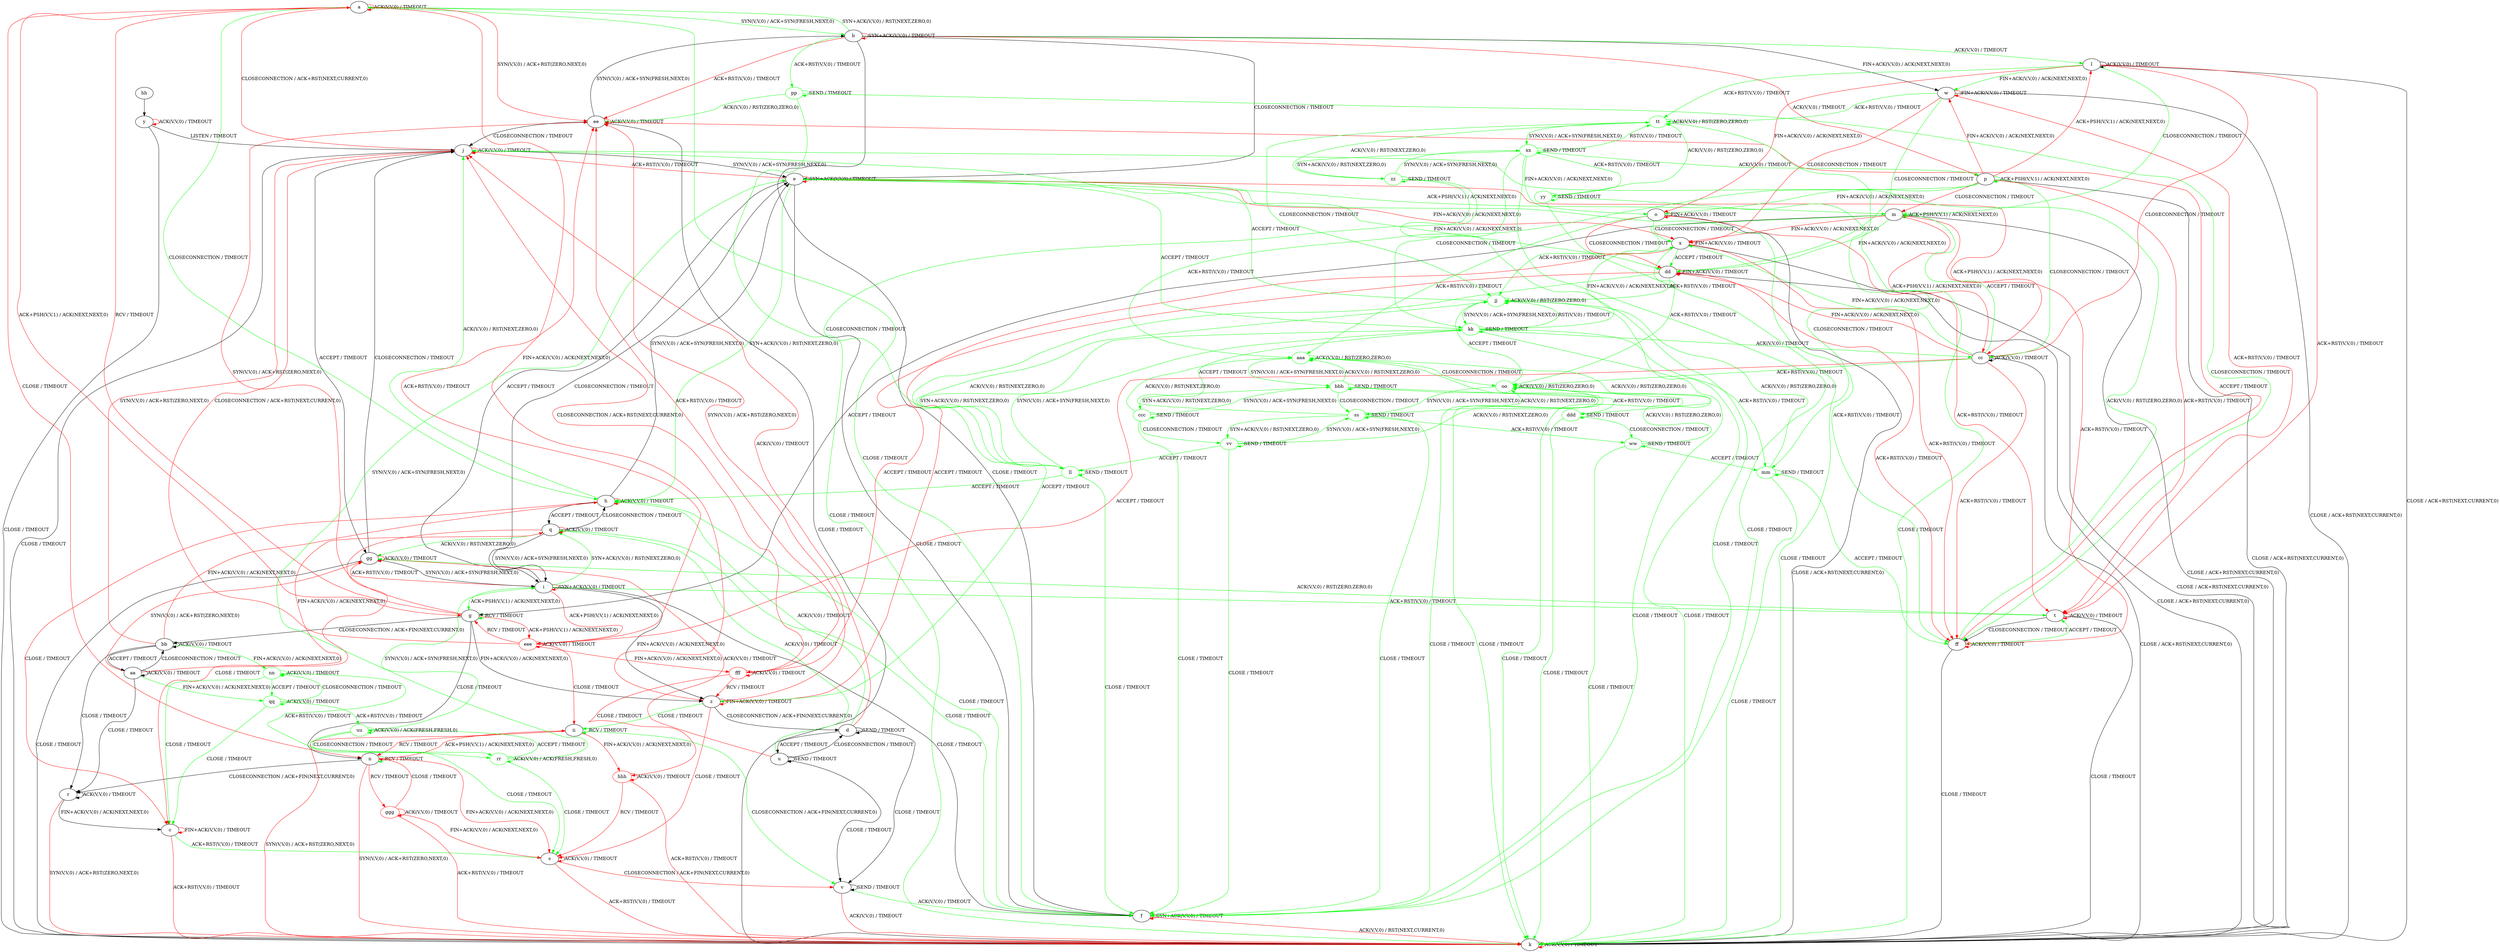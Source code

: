 digraph "" {
	graph ["Incoming time"=64.9561915397644,
		"Outgoing time"=101.97922253608704,
		Output="{'States': 60, 'Transitions': 945, 'Filename': '../results/tcp/TCP_Windows8_Server-TCP_FreeBSD_Server-cvc4-4.dot'}",
		Reference="{'States': 39, 'Transitions': 495, 'Filename': '../subjects/tcp/TCP_Windows8_Server.dot'}",
		Solver=cvc4,
		Updated="{'States': 56, 'Transitions': 716, 'Filename': '../subjects/tcp/TCP_FreeBSD_Server.dot'}",
		"f-measure"=0.4393063583815029,
		precision=0.3715083798882682,
		recall=0.5373737373737374
	];
	a -> a [key=0,
	color=red,
	label="ACK(V,V,0) / TIMEOUT"];
a -> b [key=0,
color=green,
label="SYN(V,V,0) / ACK+SYN(FRESH,NEXT,0)"];
a -> f [key=0,
color=green,
label="CLOSE / TIMEOUT"];
a -> g [key=0,
color=red,
label="ACK+PSH(V,V,1) / ACK(NEXT,NEXT,0)"];
a -> h [key=0,
color=green,
label="CLOSECONNECTION / TIMEOUT"];
a -> j [key=0,
color=red,
label="CLOSECONNECTION / ACK+RST(NEXT,CURRENT,0)"];
a -> n [key=0,
color=red,
label="CLOSE / TIMEOUT"];
a -> z [key=0,
color=red,
label="FIN+ACK(V,V,0) / ACK(NEXT,NEXT,0)"];
a -> ee [key=0,
color=red,
label="SYN(V,V,0) / ACK+RST(ZERO,NEXT,0)"];
b -> a [key=0,
color=green,
label="SYN+ACK(V,V,0) / RST(NEXT,ZERO,0)"];
b -> b [key=0,
color=red,
label="SYN+ACK(V,V,0) / TIMEOUT"];
b -> e [key=0,
label="CLOSECONNECTION / TIMEOUT"];
b -> f [key=0,
label="CLOSE / TIMEOUT"];
b -> l [key=0,
color=green,
label="ACK(V,V,0) / TIMEOUT"];
b -> p [key=0,
color=red,
label="ACK(V,V,0) / TIMEOUT"];
b -> w [key=0,
label="FIN+ACK(V,V,0) / ACK(NEXT,NEXT,0)"];
b -> ee [key=0,
color=red,
label="ACK+RST(V,V,0) / TIMEOUT"];
pp [color=green];
b -> pp [key=0,
color=green,
label="ACK+RST(V,V,0) / TIMEOUT"];
c -> c [key=0,
color=red,
label="FIN+ACK(V,V,0) / TIMEOUT"];
c -> k [key=0,
color=red,
label="ACK+RST(V,V,0) / TIMEOUT"];
c -> s [key=0,
color=green,
label="ACK+RST(V,V,0) / TIMEOUT"];
d -> d [key=0,
label="SEND / TIMEOUT"];
d -> h [key=0,
color=green,
label="ACK(V,V,0) / TIMEOUT"];
d -> j [key=0,
color=red,
label="ACK(V,V,0) / TIMEOUT"];
d -> u [key=0,
label="ACCEPT / TIMEOUT"];
d -> v [key=0,
label="CLOSE / TIMEOUT"];
e -> e [key=0,
color=red,
label="SYN+ACK(V,V,0) / TIMEOUT"];
e -> f [key=0,
label="CLOSE / TIMEOUT"];
e -> h [key=0,
color=green,
label="SYN+ACK(V,V,0) / RST(NEXT,ZERO,0)"];
e -> i [key=0,
label="ACCEPT / TIMEOUT"];
e -> j [key=0,
color=red,
label="ACK+RST(V,V,0) / TIMEOUT"];
e -> m [key=0,
color=green,
label="ACK+PSH(V,V,1) / ACK(NEXT,NEXT,0)"];
e -> x [key=0,
color=red,
label="FIN+ACK(V,V,0) / ACK(NEXT,NEXT,0)"];
e -> cc [key=0,
color=red,
label="ACK+PSH(V,V,1) / ACK(NEXT,NEXT,0)"];
e -> dd [key=0,
color=green,
label="FIN+ACK(V,V,0) / ACK(NEXT,NEXT,0)"];
e -> ff [key=0,
color=green,
label="ACK+RST(V,V,0) / TIMEOUT"];
f -> f [key=0,
color=red,
label="SYN+ACK(V,V,0) / TIMEOUT"];
f -> k [key=0,
color=red,
label="ACK(V,V,0) / RST(NEXT,CURRENT,0)"];
g -> a [key=0,
color=red,
label="RCV / TIMEOUT"];
g -> g [key=0,
color=green,
label="RCV / TIMEOUT"];
g -> n [key=0,
label="CLOSE / TIMEOUT"];
g -> z [key=0,
label="FIN+ACK(V,V,0) / ACK(NEXT,NEXT,0)"];
g -> bb [key=0,
label="CLOSECONNECTION / ACK+FIN(NEXT,CURRENT,0)"];
g -> ee [key=0,
color=red,
label="SYN(V,V,0) / ACK+RST(ZERO,NEXT,0)"];
eee [color=red];
g -> eee [key=0,
color=red,
label="ACK+PSH(V,V,1) / ACK(NEXT,NEXT,0)"];
h -> c [key=0,
color=red,
label="CLOSE / TIMEOUT"];
h -> e [key=0,
label="SYN(V,V,0) / ACK+SYN(FRESH,NEXT,0)"];
h -> f [key=0,
color=green,
label="CLOSE / TIMEOUT"];
h -> h [key=0,
color=red,
label="ACK(V,V,0) / TIMEOUT"];
h -> j [key=0,
color=green,
label="ACK(V,V,0) / RST(NEXT,ZERO,0)"];
h -> q [key=0,
label="ACCEPT / TIMEOUT"];
i -> e [key=0,
label="CLOSECONNECTION / TIMEOUT"];
i -> f [key=0,
label="CLOSE / TIMEOUT"];
i -> g [key=0,
color=green,
label="ACK+PSH(V,V,1) / ACK(NEXT,NEXT,0)"];
i -> i [key=0,
color=red,
label="SYN+ACK(V,V,0) / TIMEOUT"];
i -> q [key=0,
color=green,
label="SYN+ACK(V,V,0) / RST(NEXT,ZERO,0)"];
i -> t [key=0,
color=green,
label="ACK+RST(V,V,0) / TIMEOUT"];
i -> z [key=0,
label="FIN+ACK(V,V,0) / ACK(NEXT,NEXT,0)"];
i -> gg [key=0,
color=red,
label="ACK+RST(V,V,0) / TIMEOUT"];
i -> eee [key=0,
color=red,
label="ACK+PSH(V,V,1) / ACK(NEXT,NEXT,0)"];
j -> e [key=0,
label="SYN(V,V,0) / ACK+SYN(FRESH,NEXT,0)"];
j -> j [key=0,
color=red,
label="ACK(V,V,0) / TIMEOUT"];
j -> k [key=0,
label="CLOSE / TIMEOUT"];
j -> gg [key=0,
label="ACCEPT / TIMEOUT"];
k -> k [key=0,
color=red,
label="ACK(V,V,0) / TIMEOUT"];
l -> k [key=0,
label="CLOSE / ACK+RST(NEXT,CURRENT,0)"];
l -> l [key=0,
label="ACK(V,V,0) / TIMEOUT"];
l -> m [key=0,
color=green,
label="CLOSECONNECTION / TIMEOUT"];
l -> o [key=0,
color=red,
label="FIN+ACK(V,V,0) / ACK(NEXT,NEXT,0)"];
l -> t [key=0,
color=red,
label="ACK+RST(V,V,0) / TIMEOUT"];
l -> w [key=0,
color=green,
label="FIN+ACK(V,V,0) / ACK(NEXT,NEXT,0)"];
l -> cc [key=0,
color=red,
label="CLOSECONNECTION / TIMEOUT"];
tt [color=green];
l -> tt [key=0,
color=green,
label="ACK+RST(V,V,0) / TIMEOUT"];
m -> g [key=0,
label="ACCEPT / TIMEOUT"];
m -> k [key=0,
label="CLOSE / ACK+RST(NEXT,CURRENT,0)"];
m -> m [key=0,
color=green,
label="ACK+PSH(V,V,1) / ACK(NEXT,NEXT,0)"];
m -> x [key=0,
color=red,
label="FIN+ACK(V,V,0) / ACK(NEXT,NEXT,0)"];
m -> cc [key=0,
color=red,
label="ACK+PSH(V,V,1) / ACK(NEXT,NEXT,0)"];
m -> dd [key=0,
color=green,
label="FIN+ACK(V,V,0) / ACK(NEXT,NEXT,0)"];
m -> ff [key=0,
color=red,
label="ACK+RST(V,V,0) / TIMEOUT"];
jj [color=green];
m -> jj [key=0,
color=green,
label="ACK+RST(V,V,0) / TIMEOUT"];
n -> k [key=0,
color=red,
label="SYN(V,V,0) / ACK+RST(ZERO,NEXT,0)"];
n -> n [key=0,
color=green,
label="RCV / TIMEOUT"];
n -> r [key=0,
label="CLOSECONNECTION / ACK+FIN(NEXT,CURRENT,0)"];
n -> s [key=0,
color=red,
label="FIN+ACK(V,V,0) / ACK(NEXT,NEXT,0)"];
n -> ii [key=0,
color=red,
label="ACK+PSH(V,V,1) / ACK(NEXT,NEXT,0)"];
ggg [color=red];
n -> ggg [key=0,
color=red,
label="RCV / TIMEOUT"];
o -> k [key=0,
label="CLOSE / ACK+RST(NEXT,CURRENT,0)"];
o -> o [key=0,
color=red,
label="FIN+ACK(V,V,0) / TIMEOUT"];
o -> t [key=0,
color=red,
label="ACK+RST(V,V,0) / TIMEOUT"];
o -> x [key=0,
color=green,
label="CLOSECONNECTION / TIMEOUT"];
o -> dd [key=0,
color=red,
label="CLOSECONNECTION / TIMEOUT"];
aaa [color=green];
o -> aaa [key=0,
color=green,
label="ACK+RST(V,V,0) / TIMEOUT"];
p -> k [key=0,
label="CLOSE / ACK+RST(NEXT,CURRENT,0)"];
p -> l [key=0,
color=red,
label="ACK+PSH(V,V,1) / ACK(NEXT,NEXT,0)"];
p -> m [key=0,
color=red,
label="CLOSECONNECTION / TIMEOUT"];
p -> o [key=0,
color=green,
label="FIN+ACK(V,V,0) / ACK(NEXT,NEXT,0)"];
p -> p [key=0,
color=green,
label="ACK+PSH(V,V,1) / ACK(NEXT,NEXT,0)"];
p -> t [key=0,
color=red,
label="ACK+RST(V,V,0) / TIMEOUT"];
p -> w [key=0,
color=red,
label="FIN+ACK(V,V,0) / ACK(NEXT,NEXT,0)"];
p -> cc [key=0,
color=green,
label="CLOSECONNECTION / TIMEOUT"];
p -> aaa [key=0,
color=green,
label="ACK+RST(V,V,0) / TIMEOUT"];
q -> c [key=0,
color=red,
label="CLOSE / TIMEOUT"];
q -> f [key=0,
color=green,
label="CLOSE / TIMEOUT"];
q -> h [key=0,
label="CLOSECONNECTION / TIMEOUT"];
q -> i [key=0,
label="SYN(V,V,0) / ACK+SYN(FRESH,NEXT,0)"];
q -> q [key=0,
color=red,
label="ACK(V,V,0) / TIMEOUT"];
q -> gg [key=0,
color=green,
label="ACK(V,V,0) / RST(NEXT,ZERO,0)"];
r -> c [key=0,
label="FIN+ACK(V,V,0) / ACK(NEXT,NEXT,0)"];
r -> k [key=0,
color=red,
label="SYN(V,V,0) / ACK+RST(ZERO,NEXT,0)"];
r -> r [key=0,
label="ACK(V,V,0) / TIMEOUT"];
s -> k [key=0,
color=red,
label="ACK+RST(V,V,0) / TIMEOUT"];
s -> s [key=0,
color=red,
label="ACK(V,V,0) / TIMEOUT"];
s -> v [key=0,
color=red,
label="CLOSECONNECTION / ACK+FIN(NEXT,CURRENT,0)"];
t -> k [key=0,
label="CLOSE / TIMEOUT"];
t -> t [key=0,
color=red,
label="ACK(V,V,0) / TIMEOUT"];
t -> ff [key=0,
label="CLOSECONNECTION / TIMEOUT"];
t -> gg [key=0,
color=green,
label="ACK(V,V,0) / RST(ZERO,ZERO,0)"];
u -> d [key=0,
label="CLOSECONNECTION / TIMEOUT"];
u -> q [key=0,
color=green,
label="ACK(V,V,0) / TIMEOUT"];
u -> u [key=0,
label="SEND / TIMEOUT"];
u -> v [key=0,
label="CLOSE / TIMEOUT"];
u -> gg [key=0,
color=red,
label="ACK(V,V,0) / TIMEOUT"];
v -> f [key=0,
color=green,
label="ACK(V,V,0) / TIMEOUT"];
v -> k [key=0,
color=red,
label="ACK(V,V,0) / TIMEOUT"];
v -> v [key=0,
label="SEND / TIMEOUT"];
w -> k [key=0,
label="CLOSE / ACK+RST(NEXT,CURRENT,0)"];
w -> t [key=0,
color=red,
label="ACK+RST(V,V,0) / TIMEOUT"];
w -> w [key=0,
color=red,
label="FIN+ACK(V,V,0) / TIMEOUT"];
w -> x [key=0,
color=red,
label="CLOSECONNECTION / TIMEOUT"];
w -> dd [key=0,
color=green,
label="CLOSECONNECTION / TIMEOUT"];
w -> tt [key=0,
color=green,
label="ACK+RST(V,V,0) / TIMEOUT"];
x -> k [key=0,
label="CLOSE / ACK+RST(NEXT,CURRENT,0)"];
x -> x [key=0,
color=red,
label="FIN+ACK(V,V,0) / TIMEOUT"];
x -> z [key=0,
color=red,
label="ACCEPT / TIMEOUT"];
x -> dd [key=0,
color=green,
label="ACCEPT / TIMEOUT"];
x -> ff [key=0,
color=red,
label="ACK+RST(V,V,0) / TIMEOUT"];
oo [color=green];
x -> oo [key=0,
color=green,
label="ACK+RST(V,V,0) / TIMEOUT"];
y -> j [key=0,
label="LISTEN / TIMEOUT"];
y -> k [key=0,
label="CLOSE / TIMEOUT"];
y -> y [key=0,
color=red,
label="ACK(V,V,0) / TIMEOUT"];
z -> d [key=0,
label="CLOSECONNECTION / ACK+FIN(NEXT,CURRENT,0)"];
z -> s [key=0,
color=red,
label="CLOSE / TIMEOUT"];
z -> z [key=0,
color=red,
label="FIN+ACK(V,V,0) / TIMEOUT"];
z -> ee [key=0,
color=red,
label="SYN(V,V,0) / ACK+RST(ZERO,NEXT,0)"];
z -> ii [key=0,
color=green,
label="CLOSE / TIMEOUT"];
aa -> q [key=0,
color=red,
label="FIN+ACK(V,V,0) / ACK(NEXT,NEXT,0)"];
aa -> r [key=0,
label="CLOSE / TIMEOUT"];
aa -> aa [key=0,
label="ACK(V,V,0) / TIMEOUT"];
aa -> bb [key=0,
label="CLOSECONNECTION / TIMEOUT"];
aa -> gg [key=0,
color=red,
label="SYN(V,V,0) / ACK+RST(ZERO,NEXT,0)"];
qq [color=green];
aa -> qq [key=0,
color=green,
label="FIN+ACK(V,V,0) / ACK(NEXT,NEXT,0)"];
bb -> h [key=0,
color=red,
label="FIN+ACK(V,V,0) / ACK(NEXT,NEXT,0)"];
bb -> j [key=0,
color=red,
label="SYN(V,V,0) / ACK+RST(ZERO,NEXT,0)"];
bb -> r [key=0,
label="CLOSE / TIMEOUT"];
bb -> aa [key=0,
label="ACCEPT / TIMEOUT"];
bb -> bb [key=0,
label="ACK(V,V,0) / TIMEOUT"];
nn [color=green];
bb -> nn [key=0,
color=green,
label="FIN+ACK(V,V,0) / ACK(NEXT,NEXT,0)"];
cc -> k [key=0,
label="CLOSE / ACK+RST(NEXT,CURRENT,0)"];
cc -> m [key=0,
color=green,
label="ACCEPT / TIMEOUT"];
cc -> x [key=0,
color=green,
label="FIN+ACK(V,V,0) / ACK(NEXT,NEXT,0)"];
cc -> cc [key=0,
label="ACK(V,V,0) / TIMEOUT"];
cc -> dd [key=0,
color=red,
label="FIN+ACK(V,V,0) / ACK(NEXT,NEXT,0)"];
cc -> ff [key=0,
color=red,
label="ACK+RST(V,V,0) / TIMEOUT"];
cc -> oo [key=0,
color=green,
label="ACK+RST(V,V,0) / TIMEOUT"];
cc -> eee [key=0,
color=red,
label="ACCEPT / TIMEOUT"];
dd -> k [key=0,
label="CLOSE / ACK+RST(NEXT,CURRENT,0)"];
dd -> z [key=0,
color=green,
label="ACCEPT / TIMEOUT"];
dd -> dd [key=0,
color=red,
label="FIN+ACK(V,V,0) / TIMEOUT"];
dd -> ff [key=0,
color=red,
label="ACK+RST(V,V,0) / TIMEOUT"];
dd -> jj [key=0,
color=green,
label="ACK+RST(V,V,0) / TIMEOUT"];
fff [color=red];
dd -> fff [key=0,
color=red,
label="ACCEPT / TIMEOUT"];
ee -> b [key=0,
label="SYN(V,V,0) / ACK+SYN(FRESH,NEXT,0)"];
ee -> j [key=0,
label="CLOSECONNECTION / TIMEOUT"];
ee -> k [key=0,
label="CLOSE / TIMEOUT"];
ee -> ee [key=0,
color=red,
label="ACK(V,V,0) / TIMEOUT"];
ff -> j [key=0,
color=green,
label="ACK(V,V,0) / RST(ZERO,ZERO,0)"];
ff -> k [key=0,
label="CLOSE / TIMEOUT"];
ff -> t [key=0,
color=green,
label="ACCEPT / TIMEOUT"];
ff -> ee [key=0,
color=red,
label="ACCEPT / TIMEOUT"];
ff -> ff [key=0,
color=red,
label="ACK(V,V,0) / TIMEOUT"];
gg -> i [key=0,
label="SYN(V,V,0) / ACK+SYN(FRESH,NEXT,0)"];
gg -> j [key=0,
label="CLOSECONNECTION / TIMEOUT"];
gg -> k [key=0,
label="CLOSE / TIMEOUT"];
gg -> gg [key=0,
color=red,
label="ACK(V,V,0) / TIMEOUT"];
hh -> y [key=0];
ii -> k [key=0,
color=red,
label="SYN(V,V,0) / ACK+RST(ZERO,NEXT,0)"];
ii -> n [key=0,
color=red,
label="RCV / TIMEOUT"];
ii -> v [key=0,
color=green,
label="CLOSECONNECTION / ACK+FIN(NEXT,CURRENT,0)"];
ii -> ii [key=0,
color=green,
label="RCV / TIMEOUT"];
hhh [color=red];
ii -> hhh [key=0,
color=red,
label="FIN+ACK(V,V,0) / ACK(NEXT,NEXT,0)"];
jj -> j [key=0,
color=green,
label="ACCEPT / TIMEOUT"];
jj -> k [key=0,
color=green,
label="CLOSE / TIMEOUT"];
jj -> jj [key=0,
color=green,
label="ACK(V,V,0) / RST(ZERO,ZERO,0)"];
kk [color=green];
jj -> kk [key=0,
color=green,
label="SYN(V,V,0) / ACK+SYN(FRESH,NEXT,0)"];
kk -> e [key=0,
color=green,
label="ACCEPT / TIMEOUT"];
kk -> f [key=0,
color=green,
label="CLOSE / TIMEOUT"];
kk -> x [key=0,
color=green,
label="FIN+ACK(V,V,0) / ACK(NEXT,NEXT,0)"];
kk -> cc [key=0,
color=green,
label="ACK(V,V,0) / TIMEOUT"];
kk -> jj [key=0,
color=green,
label="RST(V,V,0) / TIMEOUT"];
kk -> kk [key=0,
color=green,
label="SEND / TIMEOUT"];
ll [color=green];
kk -> ll [key=0,
color=green,
label="SYN+ACK(V,V,0) / RST(NEXT,ZERO,0)"];
mm [color=green];
kk -> mm [key=0,
color=green,
label="ACK+RST(V,V,0) / TIMEOUT"];
ll -> f [key=0,
color=green,
label="CLOSE / TIMEOUT"];
ll -> h [key=0,
color=green,
label="ACCEPT / TIMEOUT"];
ll -> jj [key=0,
color=green,
label="ACK(V,V,0) / RST(NEXT,ZERO,0)"];
ll -> kk [key=0,
color=green,
label="SYN(V,V,0) / ACK+SYN(FRESH,NEXT,0)"];
ll -> ll [key=0,
color=green,
label="SEND / TIMEOUT"];
mm -> k [key=0,
color=green,
label="CLOSE / TIMEOUT"];
mm -> ff [key=0,
color=green,
label="ACCEPT / TIMEOUT"];
mm -> jj [key=0,
color=green,
label="ACK(V,V,0) / RST(ZERO,ZERO,0)"];
mm -> mm [key=0,
color=green,
label="SEND / TIMEOUT"];
nn -> c [key=0,
color=green,
label="CLOSE / TIMEOUT"];
nn -> nn [key=0,
color=green,
label="ACK(V,V,0) / TIMEOUT"];
nn -> qq [key=0,
color=green,
label="ACCEPT / TIMEOUT"];
rr [color=green];
nn -> rr [key=0,
color=green,
label="ACK+RST(V,V,0) / TIMEOUT"];
oo -> k [key=0,
color=green,
label="CLOSE / TIMEOUT"];
oo -> jj [key=0,
color=green,
label="ACCEPT / TIMEOUT"];
oo -> oo [key=0,
color=green,
label="ACK(V,V,0) / RST(ZERO,ZERO,0)"];
ss [color=green];
oo -> ss [key=0,
color=green,
label="SYN(V,V,0) / ACK+SYN(FRESH,NEXT,0)"];
pp -> k [key=0,
color=green,
label="CLOSE / TIMEOUT"];
pp -> ee [key=0,
color=green,
label="ACK(V,V,0) / RST(ZERO,ZERO,0)"];
pp -> ff [key=0,
color=green,
label="CLOSECONNECTION / TIMEOUT"];
pp -> pp [key=0,
color=green,
label="SEND / TIMEOUT"];
qq -> c [key=0,
color=green,
label="CLOSE / TIMEOUT"];
qq -> nn [key=0,
color=green,
label="CLOSECONNECTION / TIMEOUT"];
qq -> qq [key=0,
color=green,
label="ACK(V,V,0) / TIMEOUT"];
uu [color=green];
qq -> uu [key=0,
color=green,
label="ACK+RST(V,V,0) / TIMEOUT"];
rr -> e [key=0,
color=green,
label="SYN(V,V,0) / ACK+SYN(FRESH,NEXT,0)"];
rr -> s [key=0,
color=green,
label="CLOSE / TIMEOUT"];
rr -> rr [key=0,
color=green,
label="ACK(V,V,0) / ACK(FRESH,FRESH,0)"];
rr -> uu [key=0,
color=green,
label="ACCEPT / TIMEOUT"];
ss -> f [key=0,
color=green,
label="CLOSE / TIMEOUT"];
ss -> kk [key=0,
color=green,
label="ACCEPT / TIMEOUT"];
ss -> oo [key=0,
color=green,
label="ACK(V,V,0) / RST(NEXT,ZERO,0)"];
ss -> ss [key=0,
color=green,
label="SEND / TIMEOUT"];
vv [color=green];
ss -> vv [key=0,
color=green,
label="SYN+ACK(V,V,0) / RST(NEXT,ZERO,0)"];
ww [color=green];
ss -> ww [key=0,
color=green,
label="ACK+RST(V,V,0) / TIMEOUT"];
tt -> k [key=0,
color=green,
label="CLOSE / TIMEOUT"];
tt -> jj [key=0,
color=green,
label="CLOSECONNECTION / TIMEOUT"];
tt -> tt [key=0,
color=green,
label="ACK(V,V,0) / RST(ZERO,ZERO,0)"];
xx [color=green];
tt -> xx [key=0,
color=green,
label="SYN(V,V,0) / ACK+SYN(FRESH,NEXT,0)"];
uu -> i [key=0,
color=green,
label="SYN(V,V,0) / ACK+SYN(FRESH,NEXT,0)"];
uu -> s [key=0,
color=green,
label="CLOSE / TIMEOUT"];
uu -> rr [key=0,
color=green,
label="CLOSECONNECTION / TIMEOUT"];
uu -> uu [key=0,
color=green,
label="ACK(V,V,0) / ACK(FRESH,FRESH,0)"];
vv -> f [key=0,
color=green,
label="CLOSE / TIMEOUT"];
vv -> ll [key=0,
color=green,
label="ACCEPT / TIMEOUT"];
vv -> oo [key=0,
color=green,
label="ACK(V,V,0) / RST(NEXT,ZERO,0)"];
vv -> ss [key=0,
color=green,
label="SYN(V,V,0) / ACK+SYN(FRESH,NEXT,0)"];
vv -> vv [key=0,
color=green,
label="SEND / TIMEOUT"];
ww -> k [key=0,
color=green,
label="CLOSE / TIMEOUT"];
ww -> mm [key=0,
color=green,
label="ACCEPT / TIMEOUT"];
ww -> oo [key=0,
color=green,
label="ACK(V,V,0) / RST(ZERO,ZERO,0)"];
ww -> ww [key=0,
color=green,
label="SEND / TIMEOUT"];
xx -> f [key=0,
color=green,
label="CLOSE / TIMEOUT"];
xx -> o [key=0,
color=green,
label="FIN+ACK(V,V,0) / ACK(NEXT,NEXT,0)"];
xx -> p [key=0,
color=green,
label="ACK(V,V,0) / TIMEOUT"];
xx -> kk [key=0,
color=green,
label="CLOSECONNECTION / TIMEOUT"];
xx -> tt [key=0,
color=green,
label="RST(V,V,0) / TIMEOUT"];
xx -> xx [key=0,
color=green,
label="SEND / TIMEOUT"];
yy [color=green];
xx -> yy [key=0,
color=green,
label="ACK+RST(V,V,0) / TIMEOUT"];
zz [color=green];
xx -> zz [key=0,
color=green,
label="SYN+ACK(V,V,0) / RST(NEXT,ZERO,0)"];
yy -> k [key=0,
color=green,
label="CLOSE / TIMEOUT"];
yy -> mm [key=0,
color=green,
label="CLOSECONNECTION / TIMEOUT"];
yy -> tt [key=0,
color=green,
label="ACK(V,V,0) / RST(ZERO,ZERO,0)"];
yy -> yy [key=0,
color=green,
label="SEND / TIMEOUT"];
zz -> f [key=0,
color=green,
label="CLOSE / TIMEOUT"];
zz -> ll [key=0,
color=green,
label="CLOSECONNECTION / TIMEOUT"];
zz -> tt [key=0,
color=green,
label="ACK(V,V,0) / RST(NEXT,ZERO,0)"];
zz -> xx [key=0,
color=green,
label="SYN(V,V,0) / ACK+SYN(FRESH,NEXT,0)"];
zz -> zz [key=0,
color=green,
label="SEND / TIMEOUT"];
aaa -> k [key=0,
color=green,
label="CLOSE / TIMEOUT"];
aaa -> oo [key=0,
color=green,
label="CLOSECONNECTION / TIMEOUT"];
aaa -> aaa [key=0,
color=green,
label="ACK(V,V,0) / RST(ZERO,ZERO,0)"];
bbb [color=green];
aaa -> bbb [key=0,
color=green,
label="SYN(V,V,0) / ACK+SYN(FRESH,NEXT,0)"];
bbb -> f [key=0,
color=green,
label="CLOSE / TIMEOUT"];
bbb -> ss [key=0,
color=green,
label="CLOSECONNECTION / TIMEOUT"];
bbb -> aaa [key=0,
color=green,
label="ACK(V,V,0) / RST(NEXT,ZERO,0)"];
bbb -> bbb [key=0,
color=green,
label="SEND / TIMEOUT"];
ccc [color=green];
bbb -> ccc [key=0,
color=green,
label="SYN+ACK(V,V,0) / RST(NEXT,ZERO,0)"];
ddd [color=green];
bbb -> ddd [key=0,
color=green,
label="ACK+RST(V,V,0) / TIMEOUT"];
ccc -> f [key=0,
color=green,
label="CLOSE / TIMEOUT"];
ccc -> vv [key=0,
color=green,
label="CLOSECONNECTION / TIMEOUT"];
ccc -> aaa [key=0,
color=green,
label="ACK(V,V,0) / RST(NEXT,ZERO,0)"];
ccc -> bbb [key=0,
color=green,
label="SYN(V,V,0) / ACK+SYN(FRESH,NEXT,0)"];
ccc -> ccc [key=0,
color=green,
label="SEND / TIMEOUT"];
ddd -> k [key=0,
color=green,
label="CLOSE / TIMEOUT"];
ddd -> ww [key=0,
color=green,
label="CLOSECONNECTION / TIMEOUT"];
ddd -> aaa [key=0,
color=green,
label="ACK(V,V,0) / RST(ZERO,ZERO,0)"];
ddd -> ddd [key=0,
color=green,
label="SEND / TIMEOUT"];
eee -> g [key=0,
color=red,
label="RCV / TIMEOUT"];
eee -> j [key=0,
color=red,
label="CLOSECONNECTION / ACK+RST(NEXT,CURRENT,0)"];
eee -> ee [key=0,
color=red,
label="ACK+RST(V,V,0) / TIMEOUT"];
eee -> ii [key=0,
color=red,
label="CLOSE / TIMEOUT"];
eee -> eee [key=0,
color=red,
label="ACK(V,V,0) / TIMEOUT"];
eee -> fff [key=0,
color=red,
label="FIN+ACK(V,V,0) / ACK(NEXT,NEXT,0)"];
fff -> j [key=0,
color=red,
label="CLOSECONNECTION / ACK+RST(NEXT,CURRENT,0)"];
fff -> z [key=0,
color=red,
label="RCV / TIMEOUT"];
fff -> ee [key=0,
color=red,
label="ACK+RST(V,V,0) / TIMEOUT"];
fff -> fff [key=0,
color=red,
label="ACK(V,V,0) / TIMEOUT"];
fff -> hhh [key=0,
color=red,
label="CLOSE / TIMEOUT"];
ggg -> k [key=0,
color=red,
label="ACK+RST(V,V,0) / TIMEOUT"];
ggg -> n [key=0,
color=red,
label="CLOSE / TIMEOUT"];
ggg -> s [key=0,
color=red,
label="FIN+ACK(V,V,0) / ACK(NEXT,NEXT,0)"];
ggg -> ggg [key=0,
color=red,
label="ACK(V,V,0) / TIMEOUT"];
hhh -> k [key=0,
color=red,
label="ACK+RST(V,V,0) / TIMEOUT"];
hhh -> s [key=0,
color=red,
label="RCV / TIMEOUT"];
hhh -> hhh [key=0,
color=red,
label="ACK(V,V,0) / TIMEOUT"];
}
